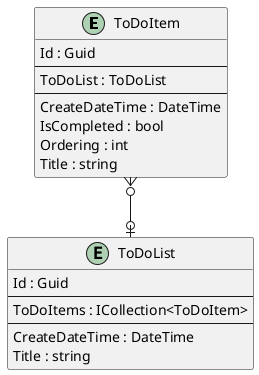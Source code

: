 @startuml

entity ToDoItem {
    Id : Guid
    --
    ToDoList : ToDoList
    ' ToDoItemKeyCodePlaceholder
    --
    CreateDateTime : DateTime
    IsCompleted : bool
    Ordering : int
    Title : string
    ' ToDoItemPropertyCodePlaceholder
}

entity ToDoList {
    Id : Guid
    --
    ToDoItems : ICollection<ToDoItem>
    ' ToDoListKeyCodePlaceholder
    --
    CreateDateTime : DateTime
    Title : string
    ' ToDoListPropertyCodePlaceholder
}

' EntityCodePlaceholder

ToDoItem }o--o| ToDoList
' RelationshipCodePlaceholder

@enduml
